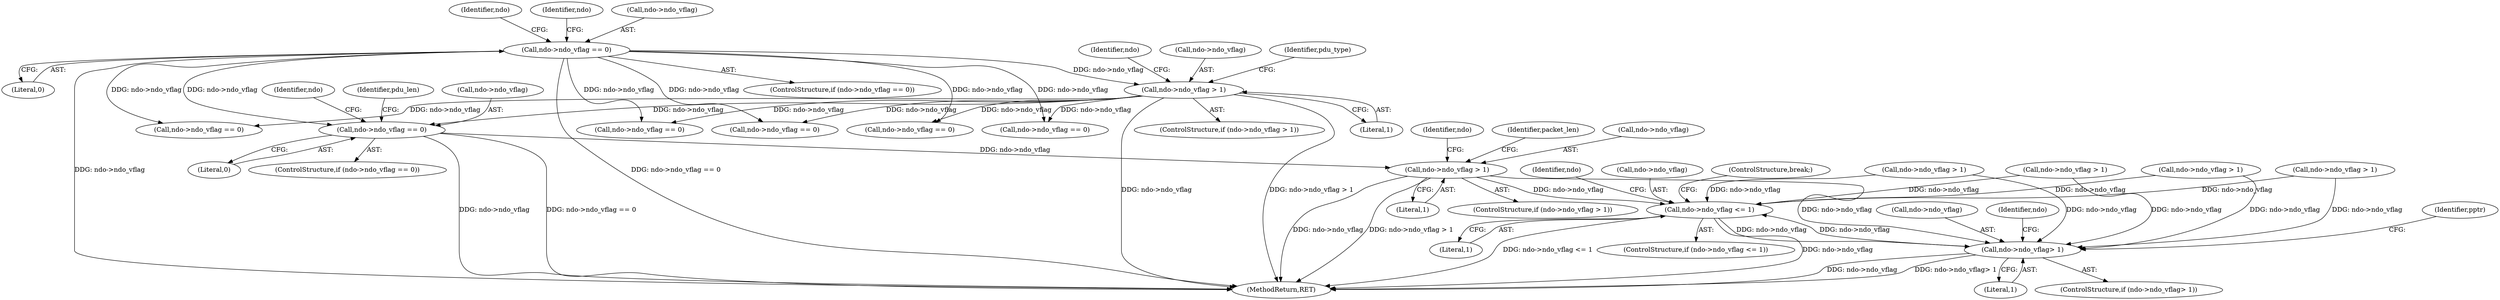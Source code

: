 digraph "0_tcpdump_3b32029db354cbc875127869d9b12a9addc75b50@pointer" {
"1001287" [label="(Call,ndo->ndo_vflag > 1)"];
"1001233" [label="(Call,ndo->ndo_vflag == 0)"];
"1000413" [label="(Call,ndo->ndo_vflag == 0)"];
"1000484" [label="(Call,ndo->ndo_vflag > 1)"];
"1003010" [label="(Call,ndo->ndo_vflag <= 1)"];
"1003027" [label="(Call,ndo->ndo_vflag> 1)"];
"1000421" [label="(Identifier,ndo)"];
"1000483" [label="(ControlStructure,if (ndo->ndo_vflag > 1))"];
"1000493" [label="(Identifier,ndo)"];
"1001027" [label="(Call,ndo->ndo_vflag > 1)"];
"1000540" [label="(Call,ndo->ndo_vflag == 0)"];
"1003019" [label="(Identifier,ndo)"];
"1000412" [label="(ControlStructure,if (ndo->ndo_vflag == 0))"];
"1000439" [label="(Identifier,ndo)"];
"1003009" [label="(ControlStructure,if (ndo->ndo_vflag <= 1))"];
"1001234" [label="(Call,ndo->ndo_vflag)"];
"1000485" [label="(Call,ndo->ndo_vflag)"];
"1003027" [label="(Call,ndo->ndo_vflag> 1)"];
"1001093" [label="(Call,ndo->ndo_vflag == 0)"];
"1003031" [label="(Literal,1)"];
"1001232" [label="(ControlStructure,if (ndo->ndo_vflag == 0))"];
"1001291" [label="(Literal,1)"];
"1001286" [label="(ControlStructure,if (ndo->ndo_vflag > 1))"];
"1001237" [label="(Literal,0)"];
"1000484" [label="(Call,ndo->ndo_vflag > 1)"];
"1003043" [label="(Identifier,pptr)"];
"1001296" [label="(Identifier,ndo)"];
"1001241" [label="(Identifier,ndo)"];
"1000417" [label="(Literal,0)"];
"1001287" [label="(Call,ndo->ndo_vflag > 1)"];
"1001233" [label="(Call,ndo->ndo_vflag == 0)"];
"1003011" [label="(Call,ndo->ndo_vflag)"];
"1003026" [label="(ControlStructure,if (ndo->ndo_vflag> 1))"];
"1003028" [label="(Call,ndo->ndo_vflag)"];
"1003083" [label="(MethodReturn,RET)"];
"1003036" [label="(Identifier,ndo)"];
"1003014" [label="(Literal,1)"];
"1000839" [label="(Call,ndo->ndo_vflag == 0)"];
"1001303" [label="(Identifier,packet_len)"];
"1000636" [label="(Call,ndo->ndo_vflag > 1)"];
"1000701" [label="(Call,ndo->ndo_vflag == 0)"];
"1001288" [label="(Call,ndo->ndo_vflag)"];
"1003025" [label="(ControlStructure,break;)"];
"1001167" [label="(Call,ndo->ndo_vflag > 1)"];
"1000488" [label="(Literal,1)"];
"1001258" [label="(Identifier,pdu_len)"];
"1000413" [label="(Call,ndo->ndo_vflag == 0)"];
"1000500" [label="(Identifier,pdu_type)"];
"1000775" [label="(Call,ndo->ndo_vflag > 1)"];
"1003010" [label="(Call,ndo->ndo_vflag <= 1)"];
"1001317" [label="(Call,ndo->ndo_vflag == 0)"];
"1000414" [label="(Call,ndo->ndo_vflag)"];
"1001287" -> "1001286"  [label="AST: "];
"1001287" -> "1001291"  [label="CFG: "];
"1001288" -> "1001287"  [label="AST: "];
"1001291" -> "1001287"  [label="AST: "];
"1001296" -> "1001287"  [label="CFG: "];
"1001303" -> "1001287"  [label="CFG: "];
"1001287" -> "1003083"  [label="DDG: ndo->ndo_vflag"];
"1001287" -> "1003083"  [label="DDG: ndo->ndo_vflag > 1"];
"1001233" -> "1001287"  [label="DDG: ndo->ndo_vflag"];
"1001287" -> "1003010"  [label="DDG: ndo->ndo_vflag"];
"1001287" -> "1003027"  [label="DDG: ndo->ndo_vflag"];
"1001233" -> "1001232"  [label="AST: "];
"1001233" -> "1001237"  [label="CFG: "];
"1001234" -> "1001233"  [label="AST: "];
"1001237" -> "1001233"  [label="AST: "];
"1001241" -> "1001233"  [label="CFG: "];
"1001258" -> "1001233"  [label="CFG: "];
"1001233" -> "1003083"  [label="DDG: ndo->ndo_vflag == 0"];
"1001233" -> "1003083"  [label="DDG: ndo->ndo_vflag"];
"1000413" -> "1001233"  [label="DDG: ndo->ndo_vflag"];
"1000484" -> "1001233"  [label="DDG: ndo->ndo_vflag"];
"1000413" -> "1000412"  [label="AST: "];
"1000413" -> "1000417"  [label="CFG: "];
"1000414" -> "1000413"  [label="AST: "];
"1000417" -> "1000413"  [label="AST: "];
"1000421" -> "1000413"  [label="CFG: "];
"1000439" -> "1000413"  [label="CFG: "];
"1000413" -> "1003083"  [label="DDG: ndo->ndo_vflag"];
"1000413" -> "1003083"  [label="DDG: ndo->ndo_vflag == 0"];
"1000413" -> "1000484"  [label="DDG: ndo->ndo_vflag"];
"1000413" -> "1000540"  [label="DDG: ndo->ndo_vflag"];
"1000413" -> "1000701"  [label="DDG: ndo->ndo_vflag"];
"1000413" -> "1000839"  [label="DDG: ndo->ndo_vflag"];
"1000413" -> "1001093"  [label="DDG: ndo->ndo_vflag"];
"1000413" -> "1001317"  [label="DDG: ndo->ndo_vflag"];
"1000484" -> "1000483"  [label="AST: "];
"1000484" -> "1000488"  [label="CFG: "];
"1000485" -> "1000484"  [label="AST: "];
"1000488" -> "1000484"  [label="AST: "];
"1000493" -> "1000484"  [label="CFG: "];
"1000500" -> "1000484"  [label="CFG: "];
"1000484" -> "1003083"  [label="DDG: ndo->ndo_vflag"];
"1000484" -> "1003083"  [label="DDG: ndo->ndo_vflag > 1"];
"1000484" -> "1000540"  [label="DDG: ndo->ndo_vflag"];
"1000484" -> "1000701"  [label="DDG: ndo->ndo_vflag"];
"1000484" -> "1000839"  [label="DDG: ndo->ndo_vflag"];
"1000484" -> "1001093"  [label="DDG: ndo->ndo_vflag"];
"1000484" -> "1001317"  [label="DDG: ndo->ndo_vflag"];
"1003010" -> "1003009"  [label="AST: "];
"1003010" -> "1003014"  [label="CFG: "];
"1003011" -> "1003010"  [label="AST: "];
"1003014" -> "1003010"  [label="AST: "];
"1003019" -> "1003010"  [label="CFG: "];
"1003025" -> "1003010"  [label="CFG: "];
"1003010" -> "1003083"  [label="DDG: ndo->ndo_vflag"];
"1003010" -> "1003083"  [label="DDG: ndo->ndo_vflag <= 1"];
"1001027" -> "1003010"  [label="DDG: ndo->ndo_vflag"];
"1000636" -> "1003010"  [label="DDG: ndo->ndo_vflag"];
"1001167" -> "1003010"  [label="DDG: ndo->ndo_vflag"];
"1000775" -> "1003010"  [label="DDG: ndo->ndo_vflag"];
"1003027" -> "1003010"  [label="DDG: ndo->ndo_vflag"];
"1003010" -> "1003027"  [label="DDG: ndo->ndo_vflag"];
"1003027" -> "1003026"  [label="AST: "];
"1003027" -> "1003031"  [label="CFG: "];
"1003028" -> "1003027"  [label="AST: "];
"1003031" -> "1003027"  [label="AST: "];
"1003036" -> "1003027"  [label="CFG: "];
"1003043" -> "1003027"  [label="CFG: "];
"1003027" -> "1003083"  [label="DDG: ndo->ndo_vflag"];
"1003027" -> "1003083"  [label="DDG: ndo->ndo_vflag> 1"];
"1001027" -> "1003027"  [label="DDG: ndo->ndo_vflag"];
"1000636" -> "1003027"  [label="DDG: ndo->ndo_vflag"];
"1001167" -> "1003027"  [label="DDG: ndo->ndo_vflag"];
"1000775" -> "1003027"  [label="DDG: ndo->ndo_vflag"];
}
